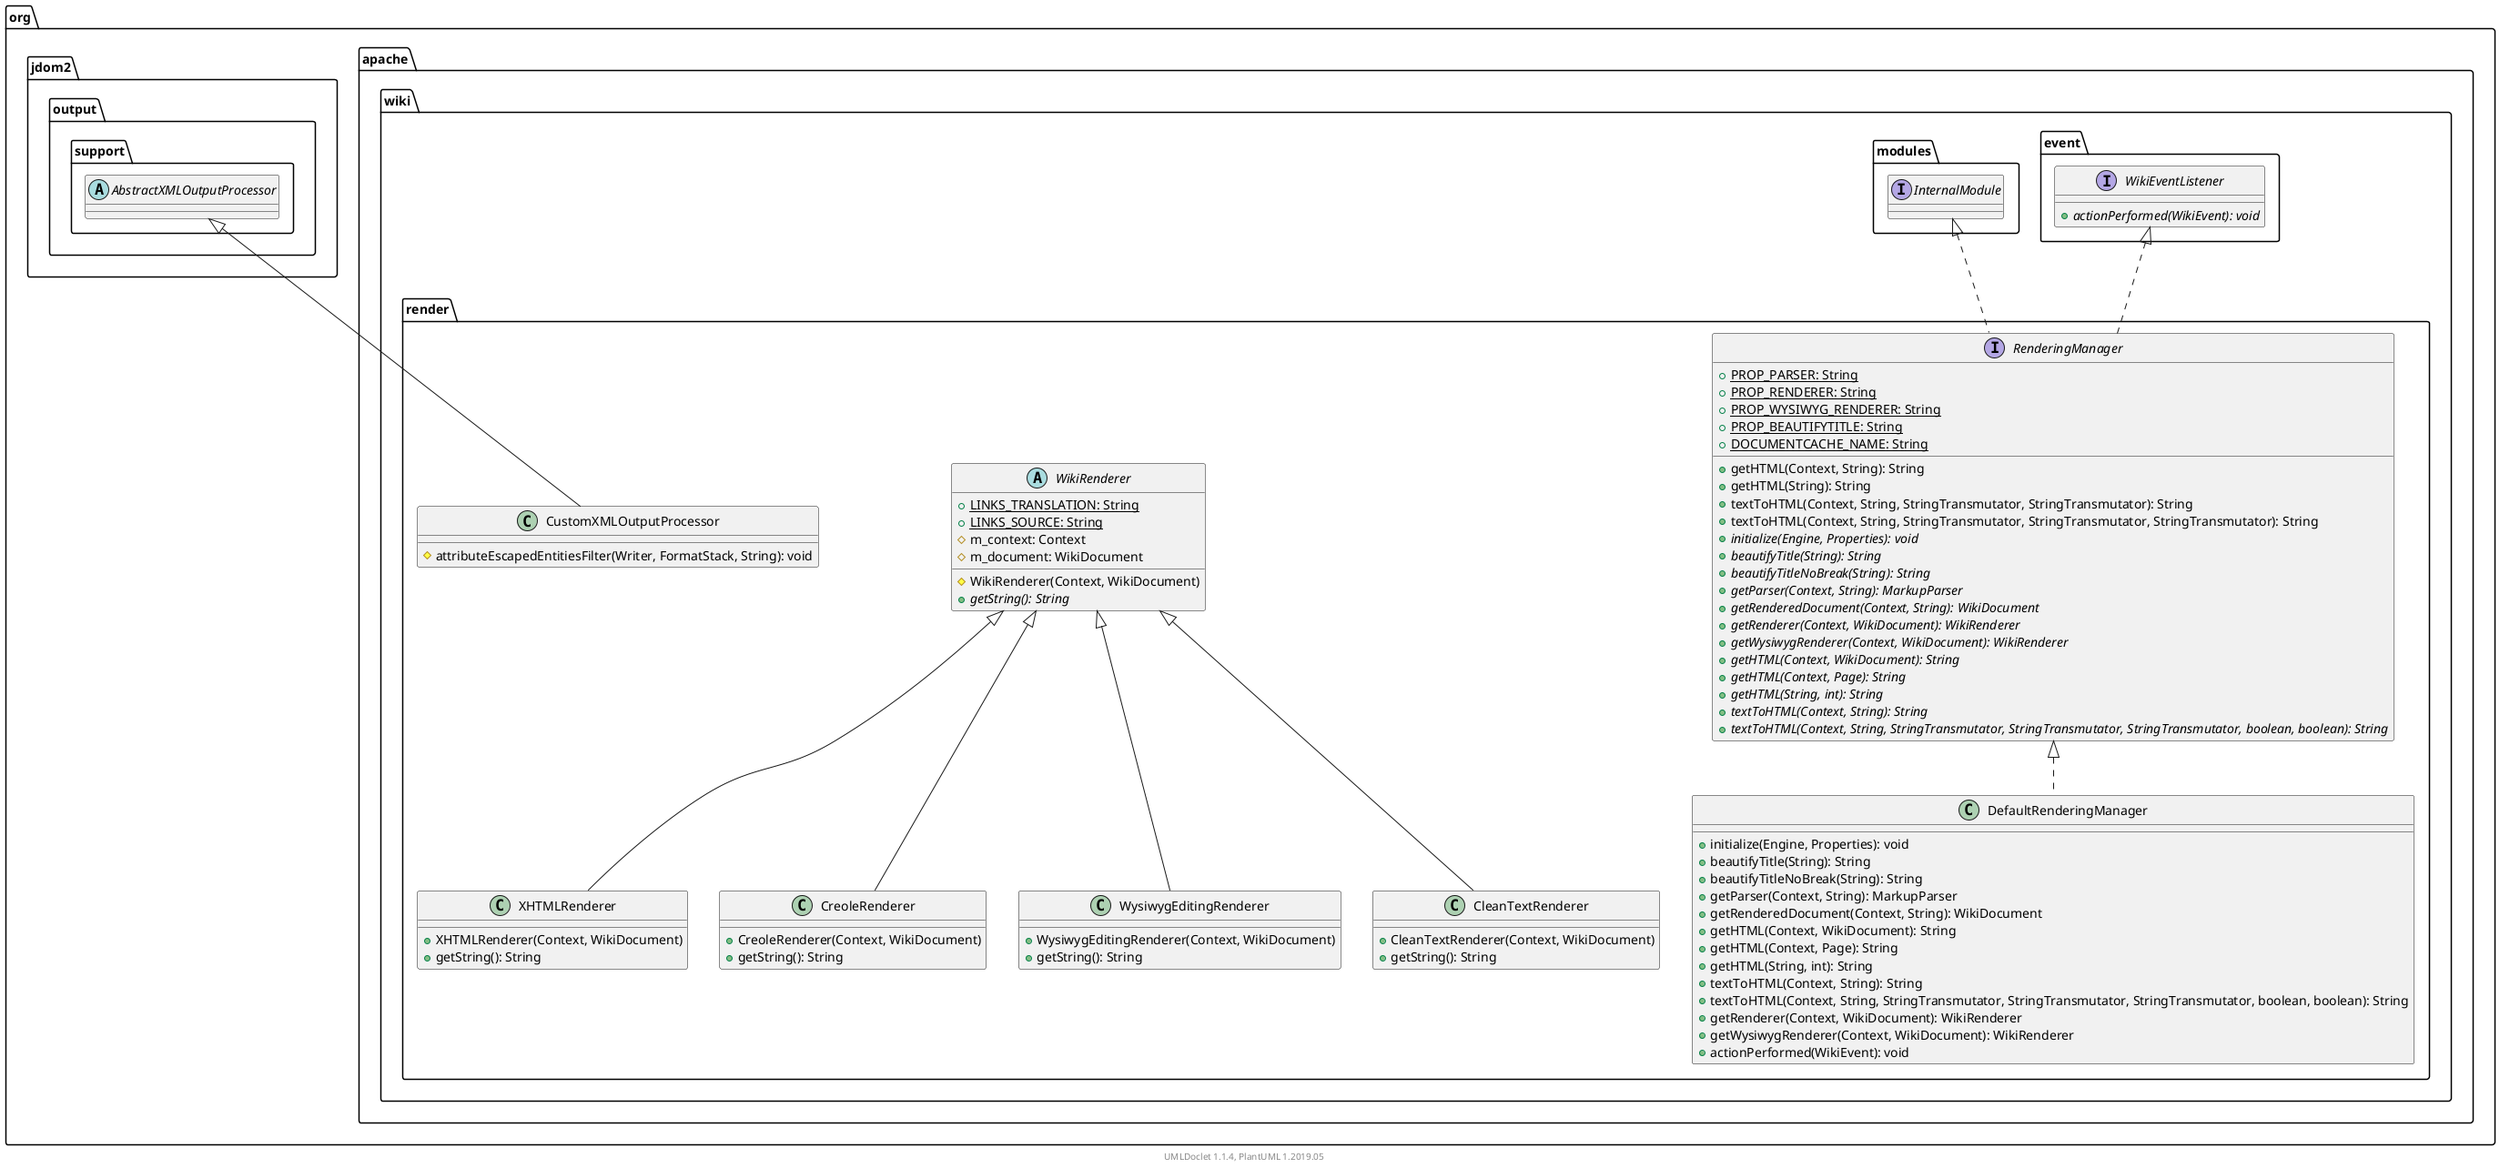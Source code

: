 @startuml

    namespace org.apache.wiki.render {

        class CustomXMLOutputProcessor [[CustomXMLOutputProcessor.html]] {
            #attributeEscapedEntitiesFilter(Writer, FormatStack, String): void
        }

        class XHTMLRenderer [[XHTMLRenderer.html]] {
            +XHTMLRenderer(Context, WikiDocument)
            +getString(): String
        }

        abstract class WikiRenderer [[WikiRenderer.html]] {
            {static} +LINKS_TRANSLATION: String
            {static} +LINKS_SOURCE: String
            #m_context: Context
            #m_document: WikiDocument
            #WikiRenderer(Context, WikiDocument)
            {abstract} +getString(): String
        }

        class DefaultRenderingManager [[DefaultRenderingManager.html]] {
            +initialize(Engine, Properties): void
            +beautifyTitle(String): String
            +beautifyTitleNoBreak(String): String
            +getParser(Context, String): MarkupParser
            +getRenderedDocument(Context, String): WikiDocument
            +getHTML(Context, WikiDocument): String
            +getHTML(Context, Page): String
            +getHTML(String, int): String
            +textToHTML(Context, String): String
            +textToHTML(Context, String, StringTransmutator, StringTransmutator, StringTransmutator, boolean, boolean): String
            +getRenderer(Context, WikiDocument): WikiRenderer
            +getWysiwygRenderer(Context, WikiDocument): WikiRenderer
            +actionPerformed(WikiEvent): void
        }

        interface RenderingManager [[RenderingManager.html]] {
            {static} +PROP_PARSER: String
            {static} +PROP_RENDERER: String
            {static} +PROP_WYSIWYG_RENDERER: String
            {static} +PROP_BEAUTIFYTITLE: String
            {static} +DOCUMENTCACHE_NAME: String
            +getHTML(Context, String): String
            +getHTML(String): String
            +textToHTML(Context, String, StringTransmutator, StringTransmutator): String
            +textToHTML(Context, String, StringTransmutator, StringTransmutator, StringTransmutator): String
            {abstract} +initialize(Engine, Properties): void
            {abstract} +beautifyTitle(String): String
            {abstract} +beautifyTitleNoBreak(String): String
            {abstract} +getParser(Context, String): MarkupParser
            {abstract} +getRenderedDocument(Context, String): WikiDocument
            {abstract} +getRenderer(Context, WikiDocument): WikiRenderer
            {abstract} +getWysiwygRenderer(Context, WikiDocument): WikiRenderer
            {abstract} +getHTML(Context, WikiDocument): String
            {abstract} +getHTML(Context, Page): String
            {abstract} +getHTML(String, int): String
            {abstract} +textToHTML(Context, String): String
            {abstract} +textToHTML(Context, String, StringTransmutator, StringTransmutator, StringTransmutator, boolean, boolean): String
        }

        class CreoleRenderer [[CreoleRenderer.html]] {
            +CreoleRenderer(Context, WikiDocument)
            +getString(): String
        }

        class WysiwygEditingRenderer [[WysiwygEditingRenderer.html]] {
            +WysiwygEditingRenderer(Context, WikiDocument)
            +getString(): String
        }

        class CleanTextRenderer [[CleanTextRenderer.html]] {
            +CleanTextRenderer(Context, WikiDocument)
            +getString(): String
        }

        abstract class org.jdom2.output.support.AbstractXMLOutputProcessor
        org.jdom2.output.support.AbstractXMLOutputProcessor <|-- CustomXMLOutputProcessor

        WikiRenderer <|-- XHTMLRenderer

        RenderingManager <|.. DefaultRenderingManager

        interface org.apache.wiki.event.WikiEventListener {
            {abstract} +actionPerformed(WikiEvent): void
        }
        org.apache.wiki.event.WikiEventListener <|.. RenderingManager

        interface org.apache.wiki.modules.InternalModule
        org.apache.wiki.modules.InternalModule <|.. RenderingManager

        WikiRenderer <|-- CreoleRenderer

        WikiRenderer <|-- WysiwygEditingRenderer

        WikiRenderer <|-- CleanTextRenderer

    }


    center footer UMLDoclet 1.1.4, PlantUML 1.2019.05
@enduml
